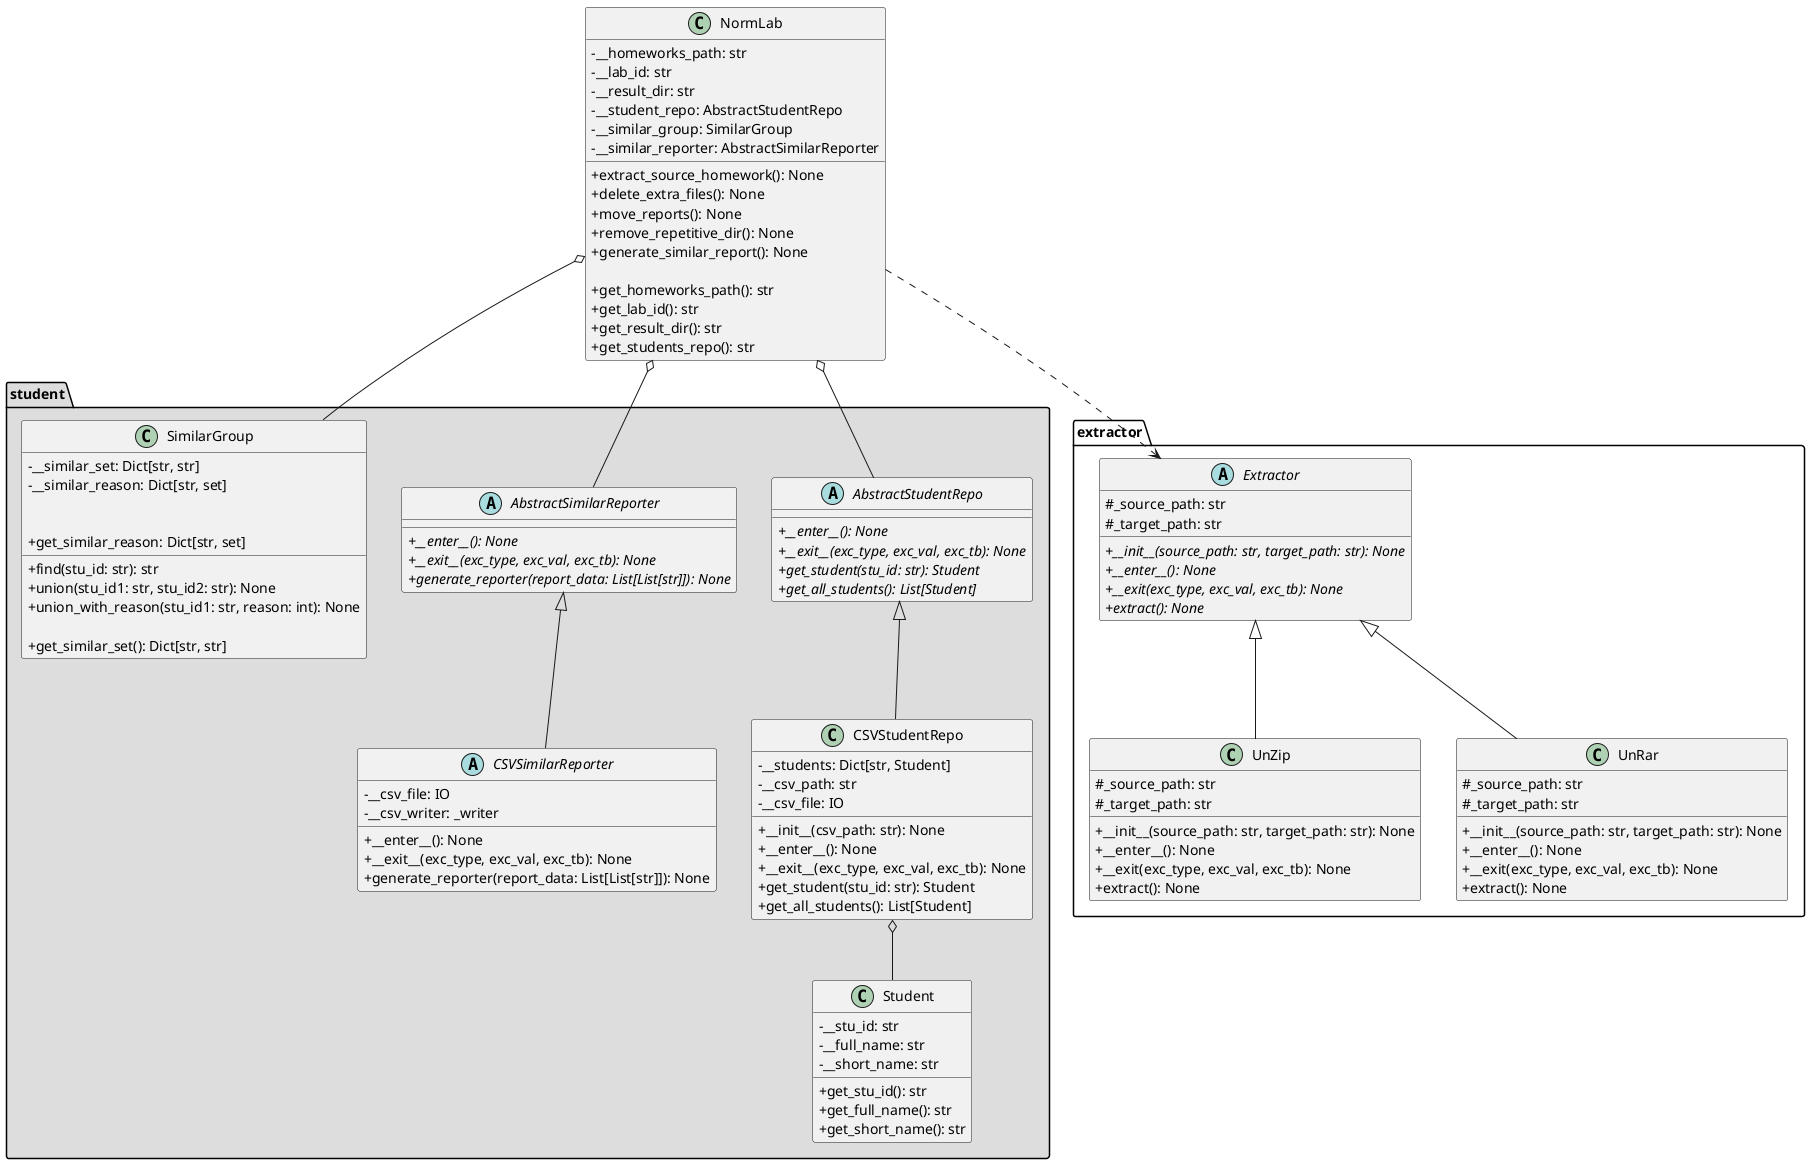 @startuml main
skinparam classAttributeIconSize 0
package "student" #DDDDDD {
    class Student {
        - __stu_id: str
        - __full_name: str
        - __short_name: str

        + get_stu_id(): str
        + get_full_name(): str
        + get_short_name(): str
    }

    abstract class AbstractStudentRepo {
        + {abstract} __enter__(): None
        + {abstract} __exit__(exc_type, exc_val, exc_tb): None
        + {abstract} get_student(stu_id: str): Student
        + {abstract} get_all_students(): List[Student]
    }

    class CSVStudentRepo extends AbstractStudentRepo {
        - __students: Dict[str, Student]
        - __csv_path: str
        - __csv_file: IO

        + __init__(csv_path: str): None
        + __enter__(): None
        + __exit__(exc_type, exc_val, exc_tb): None
        + get_student(stu_id: str): Student
        + get_all_students(): List[Student]
    }

    CSVStudentRepo o-- Student

    abstract class AbstractSimilarReporter {
        + {abstract} __enter__(): None
        + {abstract} __exit__(exc_type, exc_val, exc_tb): None
        + {abstract} generate_reporter(report_data: List[List[str]]): None
    }

    abstract class CSVSimilarReporter extends AbstractSimilarReporter {
        - __csv_file: IO
        - __csv_writer: _writer
        + __enter__(): None
        + __exit__(exc_type, exc_val, exc_tb): None
        + generate_reporter(report_data: List[List[str]]): None
    }

    class SimilarGroup {
        - __similar_set: Dict[str, str]
        - __similar_reason: Dict[str, set]

        + find(stu_id: str): str
        + union(stu_id1: str, stu_id2: str): None
        + union_with_reason(stu_id1: str, reason: int): None

        + get_similar_set(): Dict[str, str]
        + get_similar_reason: Dict[str, set]
    }
}

package "extractor" {
    abstract class Extractor {
        # _source_path: str
        # _target_path: str

        + {abstract} __init__(source_path: str, target_path: str): None
        + {abstract} __enter__(): None
        + {abstract} __exit(exc_type, exc_val, exc_tb): None
        + {abstract} extract(): None
    }

    class UnZip extends Extractor {
        # _source_path: str
        # _target_path: str

        + __init__(source_path: str, target_path: str): None
        + __enter__(): None
        + __exit(exc_type, exc_val, exc_tb): None
        + extract(): None
    }

    class UnRar extends Extractor {
        # _source_path: str
        # _target_path: str

        + __init__(source_path: str, target_path: str): None
        + __enter__(): None
        + __exit(exc_type, exc_val, exc_tb): None
        + extract(): None
    }
}

class NormLab {
    - __homeworks_path: str
    - __lab_id: str
    - __result_dir: str
    - __student_repo: AbstractStudentRepo
    - __similar_group: SimilarGroup
    - __similar_reporter: AbstractSimilarReporter

    + extract_source_homework(): None
    + delete_extra_files(): None
    + move_reports(): None
    + remove_repetitive_dir(): None
    + generate_similar_report(): None

    + get_homeworks_path(): str
    + get_lab_id(): str
    + get_result_dir(): str
    + get_students_repo(): str
}

NormLab o-- AbstractSimilarReporter
NormLab o-- AbstractStudentRepo
NormLab o-- SimilarGroup
NormLab ..> Extractor
@enduml